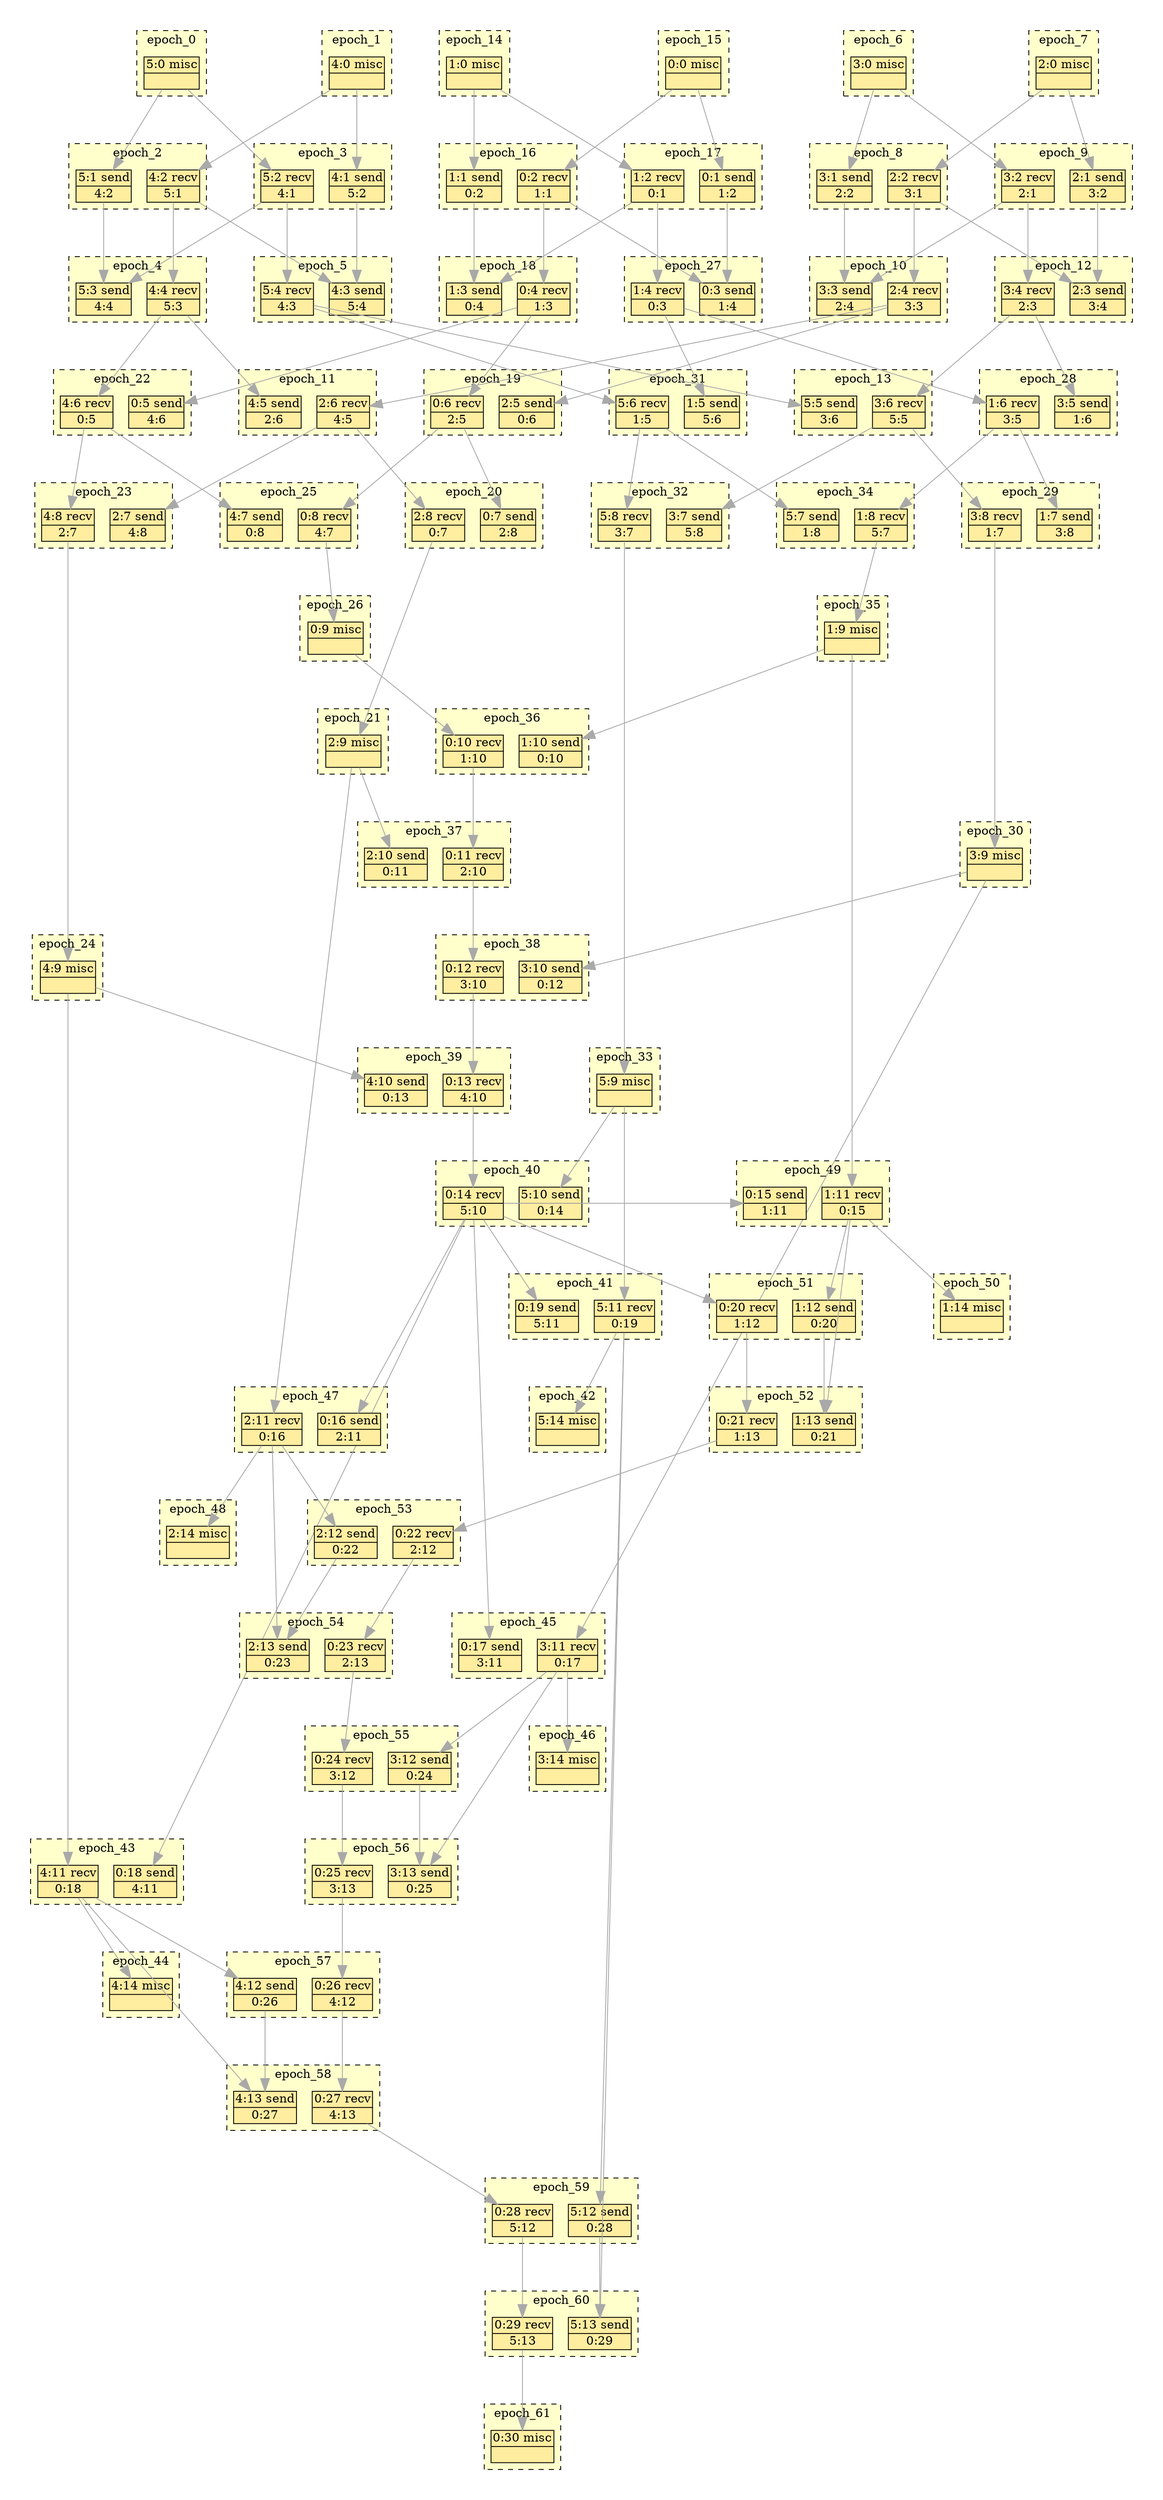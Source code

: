 digraph{node[shape=none margin=0 style=filled colorscheme=ylorrd9 fillcolor=2];compound=true;splines=line;subgraph clusterdummy0_0{style=invis;subgraph clusterdummy0_1{style=invis;subgraph clusterdummy0_2{style=invis;subgraph cluster0{style=dashed;colorscheme=ylorrd9;bgcolor=1;edge[arrowhead=empty];label=epoch_0;91[label=<<table border="0" cellborder="0" cellspacing="0"><tr><td>5:0 misc</td></tr><hr/><tr><td> </td></tr></table>>];}}}}subgraph clusterdummy1_0{style=invis;subgraph clusterdummy1_1{style=invis;subgraph clusterdummy1_2{style=invis;subgraph cluster1{style=dashed;colorscheme=ylorrd9;bgcolor=1;edge[arrowhead=empty];label=epoch_1;76[label=<<table border="0" cellborder="0" cellspacing="0"><tr><td>4:0 misc</td></tr><hr/><tr><td> </td></tr></table>>];}}}}subgraph clusterdummy2_0{style=invis;subgraph clusterdummy2_1{style=invis;subgraph clusterdummy2_2{style=invis;subgraph cluster2{style=dashed;colorscheme=ylorrd9;bgcolor=1;edge[arrowhead=empty];label=epoch_2;78[label=<<table border="0" cellborder="0" cellspacing="0"><tr><td>4:2 recv</td></tr><hr/><tr><td> 5:1 </td></tr></table>>];92[label=<<table border="0" cellborder="0" cellspacing="0"><tr><td>5:1 send</td></tr><hr/><tr><td> 4:2 </td></tr></table>>];}}}}subgraph clusterdummy3_0{style=invis;subgraph clusterdummy3_1{style=invis;subgraph clusterdummy3_2{style=invis;subgraph cluster3{style=dashed;colorscheme=ylorrd9;bgcolor=1;edge[arrowhead=empty];label=epoch_3;77[label=<<table border="0" cellborder="0" cellspacing="0"><tr><td>4:1 send</td></tr><hr/><tr><td> 5:2 </td></tr></table>>];93[label=<<table border="0" cellborder="0" cellspacing="0"><tr><td>5:2 recv</td></tr><hr/><tr><td> 4:1 </td></tr></table>>];}}}}subgraph clusterdummy4_0{style=invis;subgraph clusterdummy4_1{style=invis;subgraph clusterdummy4_2{style=invis;subgraph cluster4{style=dashed;colorscheme=ylorrd9;bgcolor=1;edge[arrowhead=empty];label=epoch_4;80[label=<<table border="0" cellborder="0" cellspacing="0"><tr><td>4:4 recv</td></tr><hr/><tr><td> 5:3 </td></tr></table>>];94[label=<<table border="0" cellborder="0" cellspacing="0"><tr><td>5:3 send</td></tr><hr/><tr><td> 4:4 </td></tr></table>>];}}}}subgraph clusterdummy5_0{style=invis;subgraph clusterdummy5_1{style=invis;subgraph clusterdummy5_2{style=invis;subgraph cluster5{style=dashed;colorscheme=ylorrd9;bgcolor=1;edge[arrowhead=empty];label=epoch_5;79[label=<<table border="0" cellborder="0" cellspacing="0"><tr><td>4:3 send</td></tr><hr/><tr><td> 5:4 </td></tr></table>>];95[label=<<table border="0" cellborder="0" cellspacing="0"><tr><td>5:4 recv</td></tr><hr/><tr><td> 4:3 </td></tr></table>>];}}}}subgraph clusterdummy6_0{style=invis;subgraph clusterdummy6_1{style=invis;subgraph clusterdummy6_2{style=invis;subgraph cluster6{style=dashed;colorscheme=ylorrd9;bgcolor=1;edge[arrowhead=empty];label=epoch_6;61[label=<<table border="0" cellborder="0" cellspacing="0"><tr><td>3:0 misc</td></tr><hr/><tr><td> </td></tr></table>>];}}}}subgraph clusterdummy7_0{style=invis;subgraph clusterdummy7_1{style=invis;subgraph clusterdummy7_2{style=invis;subgraph cluster7{style=dashed;colorscheme=ylorrd9;bgcolor=1;edge[arrowhead=empty];label=epoch_7;46[label=<<table border="0" cellborder="0" cellspacing="0"><tr><td>2:0 misc</td></tr><hr/><tr><td> </td></tr></table>>];}}}}subgraph clusterdummy8_0{style=invis;subgraph clusterdummy8_1{style=invis;subgraph clusterdummy8_2{style=invis;subgraph cluster8{style=dashed;colorscheme=ylorrd9;bgcolor=1;edge[arrowhead=empty];label=epoch_8;48[label=<<table border="0" cellborder="0" cellspacing="0"><tr><td>2:2 recv</td></tr><hr/><tr><td> 3:1 </td></tr></table>>];62[label=<<table border="0" cellborder="0" cellspacing="0"><tr><td>3:1 send</td></tr><hr/><tr><td> 2:2 </td></tr></table>>];}}}}subgraph clusterdummy9_0{style=invis;subgraph clusterdummy9_1{style=invis;subgraph clusterdummy9_2{style=invis;subgraph cluster9{style=dashed;colorscheme=ylorrd9;bgcolor=1;edge[arrowhead=empty];label=epoch_9;47[label=<<table border="0" cellborder="0" cellspacing="0"><tr><td>2:1 send</td></tr><hr/><tr><td> 3:2 </td></tr></table>>];63[label=<<table border="0" cellborder="0" cellspacing="0"><tr><td>3:2 recv</td></tr><hr/><tr><td> 2:1 </td></tr></table>>];}}}}subgraph clusterdummy10_0{style=invis;subgraph clusterdummy10_1{style=invis;subgraph clusterdummy10_2{style=invis;subgraph cluster10{style=dashed;colorscheme=ylorrd9;bgcolor=1;edge[arrowhead=empty];label=epoch_10;50[label=<<table border="0" cellborder="0" cellspacing="0"><tr><td>2:4 recv</td></tr><hr/><tr><td> 3:3 </td></tr></table>>];64[label=<<table border="0" cellborder="0" cellspacing="0"><tr><td>3:3 send</td></tr><hr/><tr><td> 2:4 </td></tr></table>>];}}}}subgraph clusterdummy11_0{style=invis;subgraph clusterdummy11_1{style=invis;subgraph clusterdummy11_2{style=invis;subgraph cluster11{style=dashed;colorscheme=ylorrd9;bgcolor=1;edge[arrowhead=empty];label=epoch_11;52[label=<<table border="0" cellborder="0" cellspacing="0"><tr><td>2:6 recv</td></tr><hr/><tr><td> 4:5 </td></tr></table>>];81[label=<<table border="0" cellborder="0" cellspacing="0"><tr><td>4:5 send</td></tr><hr/><tr><td> 2:6 </td></tr></table>>];}}}}subgraph clusterdummy12_0{style=invis;subgraph clusterdummy12_1{style=invis;subgraph clusterdummy12_2{style=invis;subgraph cluster12{style=dashed;colorscheme=ylorrd9;bgcolor=1;edge[arrowhead=empty];label=epoch_12;49[label=<<table border="0" cellborder="0" cellspacing="0"><tr><td>2:3 send</td></tr><hr/><tr><td> 3:4 </td></tr></table>>];65[label=<<table border="0" cellborder="0" cellspacing="0"><tr><td>3:4 recv</td></tr><hr/><tr><td> 2:3 </td></tr></table>>];}}}}subgraph clusterdummy13_0{style=invis;subgraph clusterdummy13_1{style=invis;subgraph clusterdummy13_2{style=invis;subgraph cluster13{style=dashed;colorscheme=ylorrd9;bgcolor=1;edge[arrowhead=empty];label=epoch_13;67[label=<<table border="0" cellborder="0" cellspacing="0"><tr><td>3:6 recv</td></tr><hr/><tr><td> 5:5 </td></tr></table>>];96[label=<<table border="0" cellborder="0" cellspacing="0"><tr><td>5:5 send</td></tr><hr/><tr><td> 3:6 </td></tr></table>>];}}}}subgraph clusterdummy14_0{style=invis;subgraph clusterdummy14_1{style=invis;subgraph clusterdummy14_2{style=invis;subgraph cluster14{style=dashed;colorscheme=ylorrd9;bgcolor=1;edge[arrowhead=empty];label=epoch_14;31[label=<<table border="0" cellborder="0" cellspacing="0"><tr><td>1:0 misc</td></tr><hr/><tr><td> </td></tr></table>>];}}}}subgraph clusterdummy15_0{style=invis;subgraph clusterdummy15_1{style=invis;subgraph clusterdummy15_2{style=invis;subgraph cluster15{style=dashed;colorscheme=ylorrd9;bgcolor=1;edge[arrowhead=empty];label=epoch_15;0[label=<<table border="0" cellborder="0" cellspacing="0"><tr><td>0:0 misc</td></tr><hr/><tr><td> </td></tr></table>>];}}}}subgraph clusterdummy16_0{style=invis;subgraph clusterdummy16_1{style=invis;subgraph clusterdummy16_2{style=invis;subgraph cluster16{style=dashed;colorscheme=ylorrd9;bgcolor=1;edge[arrowhead=empty];label=epoch_16;2[label=<<table border="0" cellborder="0" cellspacing="0"><tr><td>0:2 recv</td></tr><hr/><tr><td> 1:1 </td></tr></table>>];32[label=<<table border="0" cellborder="0" cellspacing="0"><tr><td>1:1 send</td></tr><hr/><tr><td> 0:2 </td></tr></table>>];}}}}subgraph clusterdummy17_0{style=invis;subgraph clusterdummy17_1{style=invis;subgraph clusterdummy17_2{style=invis;subgraph cluster17{style=dashed;colorscheme=ylorrd9;bgcolor=1;edge[arrowhead=empty];label=epoch_17;1[label=<<table border="0" cellborder="0" cellspacing="0"><tr><td>0:1 send</td></tr><hr/><tr><td> 1:2 </td></tr></table>>];33[label=<<table border="0" cellborder="0" cellspacing="0"><tr><td>1:2 recv</td></tr><hr/><tr><td> 0:1 </td></tr></table>>];}}}}subgraph clusterdummy18_0{style=invis;subgraph clusterdummy18_1{style=invis;subgraph clusterdummy18_2{style=invis;subgraph cluster18{style=dashed;colorscheme=ylorrd9;bgcolor=1;edge[arrowhead=empty];label=epoch_18;4[label=<<table border="0" cellborder="0" cellspacing="0"><tr><td>0:4 recv</td></tr><hr/><tr><td> 1:3 </td></tr></table>>];34[label=<<table border="0" cellborder="0" cellspacing="0"><tr><td>1:3 send</td></tr><hr/><tr><td> 0:4 </td></tr></table>>];}}}}subgraph clusterdummy19_0{style=invis;subgraph clusterdummy19_1{style=invis;subgraph clusterdummy19_2{style=invis;subgraph cluster19{style=dashed;colorscheme=ylorrd9;bgcolor=1;edge[arrowhead=empty];label=epoch_19;6[label=<<table border="0" cellborder="0" cellspacing="0"><tr><td>0:6 recv</td></tr><hr/><tr><td> 2:5 </td></tr></table>>];51[label=<<table border="0" cellborder="0" cellspacing="0"><tr><td>2:5 send</td></tr><hr/><tr><td> 0:6 </td></tr></table>>];}}}}subgraph clusterdummy20_0{style=invis;subgraph clusterdummy20_1{style=invis;subgraph clusterdummy20_2{style=invis;subgraph cluster20{style=dashed;colorscheme=ylorrd9;bgcolor=1;edge[arrowhead=empty];label=epoch_20;7[label=<<table border="0" cellborder="0" cellspacing="0"><tr><td>0:7 send</td></tr><hr/><tr><td> 2:8 </td></tr></table>>];54[label=<<table border="0" cellborder="0" cellspacing="0"><tr><td>2:8 recv</td></tr><hr/><tr><td> 0:7 </td></tr></table>>];}}}}subgraph clusterdummy21_0{style=invis;subgraph clusterdummy21_1{style=invis;subgraph clusterdummy21_2{style=invis;subgraph cluster21{style=dashed;colorscheme=ylorrd9;bgcolor=1;edge[arrowhead=empty];label=epoch_21;55[label=<<table border="0" cellborder="0" cellspacing="0"><tr><td>2:9 misc</td></tr><hr/><tr><td> </td></tr></table>>];}}}}subgraph clusterdummy22_0{style=invis;subgraph clusterdummy22_1{style=invis;subgraph clusterdummy22_2{style=invis;subgraph cluster22{style=dashed;colorscheme=ylorrd9;bgcolor=1;edge[arrowhead=empty];label=epoch_22;5[label=<<table border="0" cellborder="0" cellspacing="0"><tr><td>0:5 send</td></tr><hr/><tr><td> 4:6 </td></tr></table>>];82[label=<<table border="0" cellborder="0" cellspacing="0"><tr><td>4:6 recv</td></tr><hr/><tr><td> 0:5 </td></tr></table>>];}}}}subgraph clusterdummy23_0{style=invis;subgraph clusterdummy23_1{style=invis;subgraph clusterdummy23_2{style=invis;subgraph cluster23{style=dashed;colorscheme=ylorrd9;bgcolor=1;edge[arrowhead=empty];label=epoch_23;53[label=<<table border="0" cellborder="0" cellspacing="0"><tr><td>2:7 send</td></tr><hr/><tr><td> 4:8 </td></tr></table>>];84[label=<<table border="0" cellborder="0" cellspacing="0"><tr><td>4:8 recv</td></tr><hr/><tr><td> 2:7 </td></tr></table>>];}}}}subgraph clusterdummy24_0{style=invis;subgraph clusterdummy24_1{style=invis;subgraph clusterdummy24_2{style=invis;subgraph cluster24{style=dashed;colorscheme=ylorrd9;bgcolor=1;edge[arrowhead=empty];label=epoch_24;85[label=<<table border="0" cellborder="0" cellspacing="0"><tr><td>4:9 misc</td></tr><hr/><tr><td> </td></tr></table>>];}}}}subgraph clusterdummy25_0{style=invis;subgraph clusterdummy25_1{style=invis;subgraph clusterdummy25_2{style=invis;subgraph cluster25{style=dashed;colorscheme=ylorrd9;bgcolor=1;edge[arrowhead=empty];label=epoch_25;8[label=<<table border="0" cellborder="0" cellspacing="0"><tr><td>0:8 recv</td></tr><hr/><tr><td> 4:7 </td></tr></table>>];83[label=<<table border="0" cellborder="0" cellspacing="0"><tr><td>4:7 send</td></tr><hr/><tr><td> 0:8 </td></tr></table>>];}}}}subgraph clusterdummy26_0{style=invis;subgraph clusterdummy26_1{style=invis;subgraph clusterdummy26_2{style=invis;subgraph cluster26{style=dashed;colorscheme=ylorrd9;bgcolor=1;edge[arrowhead=empty];label=epoch_26;9[label=<<table border="0" cellborder="0" cellspacing="0"><tr><td>0:9 misc</td></tr><hr/><tr><td> </td></tr></table>>];}}}}subgraph clusterdummy27_0{style=invis;subgraph clusterdummy27_1{style=invis;subgraph clusterdummy27_2{style=invis;subgraph cluster27{style=dashed;colorscheme=ylorrd9;bgcolor=1;edge[arrowhead=empty];label=epoch_27;3[label=<<table border="0" cellborder="0" cellspacing="0"><tr><td>0:3 send</td></tr><hr/><tr><td> 1:4 </td></tr></table>>];35[label=<<table border="0" cellborder="0" cellspacing="0"><tr><td>1:4 recv</td></tr><hr/><tr><td> 0:3 </td></tr></table>>];}}}}subgraph clusterdummy28_0{style=invis;subgraph clusterdummy28_1{style=invis;subgraph clusterdummy28_2{style=invis;subgraph cluster28{style=dashed;colorscheme=ylorrd9;bgcolor=1;edge[arrowhead=empty];label=epoch_28;37[label=<<table border="0" cellborder="0" cellspacing="0"><tr><td>1:6 recv</td></tr><hr/><tr><td> 3:5 </td></tr></table>>];66[label=<<table border="0" cellborder="0" cellspacing="0"><tr><td>3:5 send</td></tr><hr/><tr><td> 1:6 </td></tr></table>>];}}}}subgraph clusterdummy29_0{style=invis;subgraph clusterdummy29_1{style=invis;subgraph clusterdummy29_2{style=invis;subgraph cluster29{style=dashed;colorscheme=ylorrd9;bgcolor=1;edge[arrowhead=empty];label=epoch_29;38[label=<<table border="0" cellborder="0" cellspacing="0"><tr><td>1:7 send</td></tr><hr/><tr><td> 3:8 </td></tr></table>>];69[label=<<table border="0" cellborder="0" cellspacing="0"><tr><td>3:8 recv</td></tr><hr/><tr><td> 1:7 </td></tr></table>>];}}}}subgraph clusterdummy30_0{style=invis;subgraph clusterdummy30_1{style=invis;subgraph clusterdummy30_2{style=invis;subgraph cluster30{style=dashed;colorscheme=ylorrd9;bgcolor=1;edge[arrowhead=empty];label=epoch_30;70[label=<<table border="0" cellborder="0" cellspacing="0"><tr><td>3:9 misc</td></tr><hr/><tr><td> </td></tr></table>>];}}}}subgraph clusterdummy31_0{style=invis;subgraph clusterdummy31_1{style=invis;subgraph clusterdummy31_2{style=invis;subgraph cluster31{style=dashed;colorscheme=ylorrd9;bgcolor=1;edge[arrowhead=empty];label=epoch_31;36[label=<<table border="0" cellborder="0" cellspacing="0"><tr><td>1:5 send</td></tr><hr/><tr><td> 5:6 </td></tr></table>>];97[label=<<table border="0" cellborder="0" cellspacing="0"><tr><td>5:6 recv</td></tr><hr/><tr><td> 1:5 </td></tr></table>>];}}}}subgraph clusterdummy32_0{style=invis;subgraph clusterdummy32_1{style=invis;subgraph clusterdummy32_2{style=invis;subgraph cluster32{style=dashed;colorscheme=ylorrd9;bgcolor=1;edge[arrowhead=empty];label=epoch_32;68[label=<<table border="0" cellborder="0" cellspacing="0"><tr><td>3:7 send</td></tr><hr/><tr><td> 5:8 </td></tr></table>>];99[label=<<table border="0" cellborder="0" cellspacing="0"><tr><td>5:8 recv</td></tr><hr/><tr><td> 3:7 </td></tr></table>>];}}}}subgraph clusterdummy33_0{style=invis;subgraph clusterdummy33_1{style=invis;subgraph clusterdummy33_2{style=invis;subgraph cluster33{style=dashed;colorscheme=ylorrd9;bgcolor=1;edge[arrowhead=empty];label=epoch_33;100[label=<<table border="0" cellborder="0" cellspacing="0"><tr><td>5:9 misc</td></tr><hr/><tr><td> </td></tr></table>>];}}}}subgraph clusterdummy34_0{style=invis;subgraph clusterdummy34_1{style=invis;subgraph clusterdummy34_2{style=invis;subgraph cluster34{style=dashed;colorscheme=ylorrd9;bgcolor=1;edge[arrowhead=empty];label=epoch_34;39[label=<<table border="0" cellborder="0" cellspacing="0"><tr><td>1:8 recv</td></tr><hr/><tr><td> 5:7 </td></tr></table>>];98[label=<<table border="0" cellborder="0" cellspacing="0"><tr><td>5:7 send</td></tr><hr/><tr><td> 1:8 </td></tr></table>>];}}}}subgraph clusterdummy35_0{style=invis;subgraph clusterdummy35_1{style=invis;subgraph clusterdummy35_2{style=invis;subgraph cluster35{style=dashed;colorscheme=ylorrd9;bgcolor=1;edge[arrowhead=empty];label=epoch_35;40[label=<<table border="0" cellborder="0" cellspacing="0"><tr><td>1:9 misc</td></tr><hr/><tr><td> </td></tr></table>>];}}}}subgraph clusterdummy36_0{style=invis;subgraph clusterdummy36_1{style=invis;subgraph clusterdummy36_2{style=invis;subgraph cluster36{style=dashed;colorscheme=ylorrd9;bgcolor=1;edge[arrowhead=empty];label=epoch_36;10[label=<<table border="0" cellborder="0" cellspacing="0"><tr><td>0:10 recv</td></tr><hr/><tr><td> 1:10 </td></tr></table>>];41[label=<<table border="0" cellborder="0" cellspacing="0"><tr><td>1:10 send</td></tr><hr/><tr><td> 0:10 </td></tr></table>>];}}}}subgraph clusterdummy37_0{style=invis;subgraph clusterdummy37_1{style=invis;subgraph clusterdummy37_2{style=invis;subgraph cluster37{style=dashed;colorscheme=ylorrd9;bgcolor=1;edge[arrowhead=empty];label=epoch_37;11[label=<<table border="0" cellborder="0" cellspacing="0"><tr><td>0:11 recv</td></tr><hr/><tr><td> 2:10 </td></tr></table>>];56[label=<<table border="0" cellborder="0" cellspacing="0"><tr><td>2:10 send</td></tr><hr/><tr><td> 0:11 </td></tr></table>>];}}}}subgraph clusterdummy38_0{style=invis;subgraph clusterdummy38_1{style=invis;subgraph clusterdummy38_2{style=invis;subgraph cluster38{style=dashed;colorscheme=ylorrd9;bgcolor=1;edge[arrowhead=empty];label=epoch_38;12[label=<<table border="0" cellborder="0" cellspacing="0"><tr><td>0:12 recv</td></tr><hr/><tr><td> 3:10 </td></tr></table>>];71[label=<<table border="0" cellborder="0" cellspacing="0"><tr><td>3:10 send</td></tr><hr/><tr><td> 0:12 </td></tr></table>>];}}}}subgraph clusterdummy39_0{style=invis;subgraph clusterdummy39_1{style=invis;subgraph clusterdummy39_2{style=invis;subgraph cluster39{style=dashed;colorscheme=ylorrd9;bgcolor=1;edge[arrowhead=empty];label=epoch_39;13[label=<<table border="0" cellborder="0" cellspacing="0"><tr><td>0:13 recv</td></tr><hr/><tr><td> 4:10 </td></tr></table>>];86[label=<<table border="0" cellborder="0" cellspacing="0"><tr><td>4:10 send</td></tr><hr/><tr><td> 0:13 </td></tr></table>>];}}}}subgraph clusterdummy40_0{style=invis;subgraph clusterdummy40_1{style=invis;subgraph clusterdummy40_2{style=invis;subgraph cluster40{style=dashed;colorscheme=ylorrd9;bgcolor=1;edge[arrowhead=empty];label=epoch_40;14[label=<<table border="0" cellborder="0" cellspacing="0"><tr><td>0:14 recv</td></tr><hr/><tr><td> 5:10 </td></tr></table>>];101[label=<<table border="0" cellborder="0" cellspacing="0"><tr><td>5:10 send</td></tr><hr/><tr><td> 0:14 </td></tr></table>>];}}}}subgraph clusterdummy41_0{style=invis;subgraph clusterdummy41_1{style=invis;subgraph clusterdummy41_2{style=invis;subgraph cluster41{style=dashed;colorscheme=ylorrd9;bgcolor=1;edge[arrowhead=empty];label=epoch_41;19[label=<<table border="0" cellborder="0" cellspacing="0"><tr><td>0:19 send</td></tr><hr/><tr><td> 5:11 </td></tr></table>>];102[label=<<table border="0" cellborder="0" cellspacing="0"><tr><td>5:11 recv</td></tr><hr/><tr><td> 0:19 </td></tr></table>>];}}}}subgraph clusterdummy42_0{style=invis;subgraph clusterdummy42_1{style=invis;subgraph clusterdummy42_2{style=invis;subgraph cluster42{style=dashed;colorscheme=ylorrd9;bgcolor=1;edge[arrowhead=empty];label=epoch_42;105[label=<<table border="0" cellborder="0" cellspacing="0"><tr><td>5:14 misc</td></tr><hr/><tr><td> </td></tr></table>>];}}}}subgraph clusterdummy43_0{style=invis;subgraph clusterdummy43_1{style=invis;subgraph clusterdummy43_2{style=invis;subgraph cluster43{style=dashed;colorscheme=ylorrd9;bgcolor=1;edge[arrowhead=empty];label=epoch_43;18[label=<<table border="0" cellborder="0" cellspacing="0"><tr><td>0:18 send</td></tr><hr/><tr><td> 4:11 </td></tr></table>>];87[label=<<table border="0" cellborder="0" cellspacing="0"><tr><td>4:11 recv</td></tr><hr/><tr><td> 0:18 </td></tr></table>>];}}}}subgraph clusterdummy44_0{style=invis;subgraph clusterdummy44_1{style=invis;subgraph clusterdummy44_2{style=invis;subgraph cluster44{style=dashed;colorscheme=ylorrd9;bgcolor=1;edge[arrowhead=empty];label=epoch_44;90[label=<<table border="0" cellborder="0" cellspacing="0"><tr><td>4:14 misc</td></tr><hr/><tr><td> </td></tr></table>>];}}}}subgraph clusterdummy45_0{style=invis;subgraph clusterdummy45_1{style=invis;subgraph clusterdummy45_2{style=invis;subgraph cluster45{style=dashed;colorscheme=ylorrd9;bgcolor=1;edge[arrowhead=empty];label=epoch_45;17[label=<<table border="0" cellborder="0" cellspacing="0"><tr><td>0:17 send</td></tr><hr/><tr><td> 3:11 </td></tr></table>>];72[label=<<table border="0" cellborder="0" cellspacing="0"><tr><td>3:11 recv</td></tr><hr/><tr><td> 0:17 </td></tr></table>>];}}}}subgraph clusterdummy46_0{style=invis;subgraph clusterdummy46_1{style=invis;subgraph clusterdummy46_2{style=invis;subgraph cluster46{style=dashed;colorscheme=ylorrd9;bgcolor=1;edge[arrowhead=empty];label=epoch_46;75[label=<<table border="0" cellborder="0" cellspacing="0"><tr><td>3:14 misc</td></tr><hr/><tr><td> </td></tr></table>>];}}}}subgraph clusterdummy47_0{style=invis;subgraph clusterdummy47_1{style=invis;subgraph clusterdummy47_2{style=invis;subgraph cluster47{style=dashed;colorscheme=ylorrd9;bgcolor=1;edge[arrowhead=empty];label=epoch_47;16[label=<<table border="0" cellborder="0" cellspacing="0"><tr><td>0:16 send</td></tr><hr/><tr><td> 2:11 </td></tr></table>>];57[label=<<table border="0" cellborder="0" cellspacing="0"><tr><td>2:11 recv</td></tr><hr/><tr><td> 0:16 </td></tr></table>>];}}}}subgraph clusterdummy48_0{style=invis;subgraph clusterdummy48_1{style=invis;subgraph clusterdummy48_2{style=invis;subgraph cluster48{style=dashed;colorscheme=ylorrd9;bgcolor=1;edge[arrowhead=empty];label=epoch_48;60[label=<<table border="0" cellborder="0" cellspacing="0"><tr><td>2:14 misc</td></tr><hr/><tr><td> </td></tr></table>>];}}}}subgraph clusterdummy49_0{style=invis;subgraph clusterdummy49_1{style=invis;subgraph clusterdummy49_2{style=invis;subgraph cluster49{style=dashed;colorscheme=ylorrd9;bgcolor=1;edge[arrowhead=empty];label=epoch_49;15[label=<<table border="0" cellborder="0" cellspacing="0"><tr><td>0:15 send</td></tr><hr/><tr><td> 1:11 </td></tr></table>>];42[label=<<table border="0" cellborder="0" cellspacing="0"><tr><td>1:11 recv</td></tr><hr/><tr><td> 0:15 </td></tr></table>>];}}}}subgraph clusterdummy50_0{style=invis;subgraph clusterdummy50_1{style=invis;subgraph clusterdummy50_2{style=invis;subgraph cluster50{style=dashed;colorscheme=ylorrd9;bgcolor=1;edge[arrowhead=empty];label=epoch_50;45[label=<<table border="0" cellborder="0" cellspacing="0"><tr><td>1:14 misc</td></tr><hr/><tr><td> </td></tr></table>>];}}}}subgraph clusterdummy51_0{style=invis;subgraph clusterdummy51_1{style=invis;subgraph clusterdummy51_2{style=invis;subgraph cluster51{style=dashed;colorscheme=ylorrd9;bgcolor=1;edge[arrowhead=empty];label=epoch_51;20[label=<<table border="0" cellborder="0" cellspacing="0"><tr><td>0:20 recv</td></tr><hr/><tr><td> 1:12 </td></tr></table>>];43[label=<<table border="0" cellborder="0" cellspacing="0"><tr><td>1:12 send</td></tr><hr/><tr><td> 0:20 </td></tr></table>>];}}}}subgraph clusterdummy52_0{style=invis;subgraph clusterdummy52_1{style=invis;subgraph clusterdummy52_2{style=invis;subgraph cluster52{style=dashed;colorscheme=ylorrd9;bgcolor=1;edge[arrowhead=empty];label=epoch_52;21[label=<<table border="0" cellborder="0" cellspacing="0"><tr><td>0:21 recv</td></tr><hr/><tr><td> 1:13 </td></tr></table>>];44[label=<<table border="0" cellborder="0" cellspacing="0"><tr><td>1:13 send</td></tr><hr/><tr><td> 0:21 </td></tr></table>>];}}}}subgraph clusterdummy53_0{style=invis;subgraph clusterdummy53_1{style=invis;subgraph clusterdummy53_2{style=invis;subgraph cluster53{style=dashed;colorscheme=ylorrd9;bgcolor=1;edge[arrowhead=empty];label=epoch_53;22[label=<<table border="0" cellborder="0" cellspacing="0"><tr><td>0:22 recv</td></tr><hr/><tr><td> 2:12 </td></tr></table>>];58[label=<<table border="0" cellborder="0" cellspacing="0"><tr><td>2:12 send</td></tr><hr/><tr><td> 0:22 </td></tr></table>>];}}}}subgraph clusterdummy54_0{style=invis;subgraph clusterdummy54_1{style=invis;subgraph clusterdummy54_2{style=invis;subgraph cluster54{style=dashed;colorscheme=ylorrd9;bgcolor=1;edge[arrowhead=empty];label=epoch_54;23[label=<<table border="0" cellborder="0" cellspacing="0"><tr><td>0:23 recv</td></tr><hr/><tr><td> 2:13 </td></tr></table>>];59[label=<<table border="0" cellborder="0" cellspacing="0"><tr><td>2:13 send</td></tr><hr/><tr><td> 0:23 </td></tr></table>>];}}}}subgraph clusterdummy55_0{style=invis;subgraph clusterdummy55_1{style=invis;subgraph clusterdummy55_2{style=invis;subgraph cluster55{style=dashed;colorscheme=ylorrd9;bgcolor=1;edge[arrowhead=empty];label=epoch_55;24[label=<<table border="0" cellborder="0" cellspacing="0"><tr><td>0:24 recv</td></tr><hr/><tr><td> 3:12 </td></tr></table>>];73[label=<<table border="0" cellborder="0" cellspacing="0"><tr><td>3:12 send</td></tr><hr/><tr><td> 0:24 </td></tr></table>>];}}}}subgraph clusterdummy56_0{style=invis;subgraph clusterdummy56_1{style=invis;subgraph clusterdummy56_2{style=invis;subgraph cluster56{style=dashed;colorscheme=ylorrd9;bgcolor=1;edge[arrowhead=empty];label=epoch_56;25[label=<<table border="0" cellborder="0" cellspacing="0"><tr><td>0:25 recv</td></tr><hr/><tr><td> 3:13 </td></tr></table>>];74[label=<<table border="0" cellborder="0" cellspacing="0"><tr><td>3:13 send</td></tr><hr/><tr><td> 0:25 </td></tr></table>>];}}}}subgraph clusterdummy57_0{style=invis;subgraph clusterdummy57_1{style=invis;subgraph clusterdummy57_2{style=invis;subgraph cluster57{style=dashed;colorscheme=ylorrd9;bgcolor=1;edge[arrowhead=empty];label=epoch_57;26[label=<<table border="0" cellborder="0" cellspacing="0"><tr><td>0:26 recv</td></tr><hr/><tr><td> 4:12 </td></tr></table>>];88[label=<<table border="0" cellborder="0" cellspacing="0"><tr><td>4:12 send</td></tr><hr/><tr><td> 0:26 </td></tr></table>>];}}}}subgraph clusterdummy58_0{style=invis;subgraph clusterdummy58_1{style=invis;subgraph clusterdummy58_2{style=invis;subgraph cluster58{style=dashed;colorscheme=ylorrd9;bgcolor=1;edge[arrowhead=empty];label=epoch_58;27[label=<<table border="0" cellborder="0" cellspacing="0"><tr><td>0:27 recv</td></tr><hr/><tr><td> 4:13 </td></tr></table>>];89[label=<<table border="0" cellborder="0" cellspacing="0"><tr><td>4:13 send</td></tr><hr/><tr><td> 0:27 </td></tr></table>>];}}}}subgraph clusterdummy59_0{style=invis;subgraph clusterdummy59_1{style=invis;subgraph clusterdummy59_2{style=invis;subgraph cluster59{style=dashed;colorscheme=ylorrd9;bgcolor=1;edge[arrowhead=empty];label=epoch_59;28[label=<<table border="0" cellborder="0" cellspacing="0"><tr><td>0:28 recv</td></tr><hr/><tr><td> 5:12 </td></tr></table>>];103[label=<<table border="0" cellborder="0" cellspacing="0"><tr><td>5:12 send</td></tr><hr/><tr><td> 0:28 </td></tr></table>>];}}}}subgraph clusterdummy60_0{style=invis;subgraph clusterdummy60_1{style=invis;subgraph clusterdummy60_2{style=invis;subgraph cluster60{style=dashed;colorscheme=ylorrd9;bgcolor=1;edge[arrowhead=empty];label=epoch_60;29[label=<<table border="0" cellborder="0" cellspacing="0"><tr><td>0:29 recv</td></tr><hr/><tr><td> 5:13 </td></tr></table>>];104[label=<<table border="0" cellborder="0" cellspacing="0"><tr><td>5:13 send</td></tr><hr/><tr><td> 0:29 </td></tr></table>>];}}}}subgraph clusterdummy61_0{style=invis;subgraph clusterdummy61_1{style=invis;subgraph clusterdummy61_2{style=invis;subgraph cluster61{style=dashed;colorscheme=ylorrd9;bgcolor=1;edge[arrowhead=empty];label=epoch_61;30[label=<<table border="0" cellborder="0" cellspacing="0"><tr><td>0:30 misc</td></tr><hr/><tr><td> </td></tr></table>>];}}}}subgraph clusterdummy62_0{style=invis;subgraph clusterdummy62_1{style=invis;subgraph clusterdummy62_2{style=invis;subgraph cluster62{style=dashed;colorscheme=ylorrd9;bgcolor=1;edge[arrowhead=empty];label=epoch_62;}}}}subgraph{edge[color=darkgray arrowsize=1.5];0->1;0->2;2->3;1->3;2->4;4->5;4->6;6->7;6->8;8->9;9->10;10->11;11->12;12->13;13->14;14->15;14->16;14->17;14->18;14->19;14->20;20->21;21->22;22->23;23->24;24->25;25->26;26->27;27->28;28->29;29->30;31->32;31->33;33->34;32->34;33->35;35->36;35->37;37->38;37->39;39->40;40->41;40->42;42->43;43->44;42->44;42->45;46->47;46->48;48->49;47->49;48->50;50->51;50->52;52->53;52->54;54->55;55->56;55->57;57->58;58->59;57->59;57->60;61->62;61->63;63->64;62->64;63->65;65->66;65->67;67->68;67->69;69->70;70->71;70->72;72->73;73->74;72->74;72->75;76->77;76->78;78->79;77->79;78->80;80->81;80->82;82->83;82->84;84->85;85->86;85->87;87->88;88->89;87->89;87->90;91->92;91->93;93->94;92->94;93->95;95->96;95->97;97->98;97->99;99->100;100->101;100->102;102->103;103->104;102->104;102->105;}}